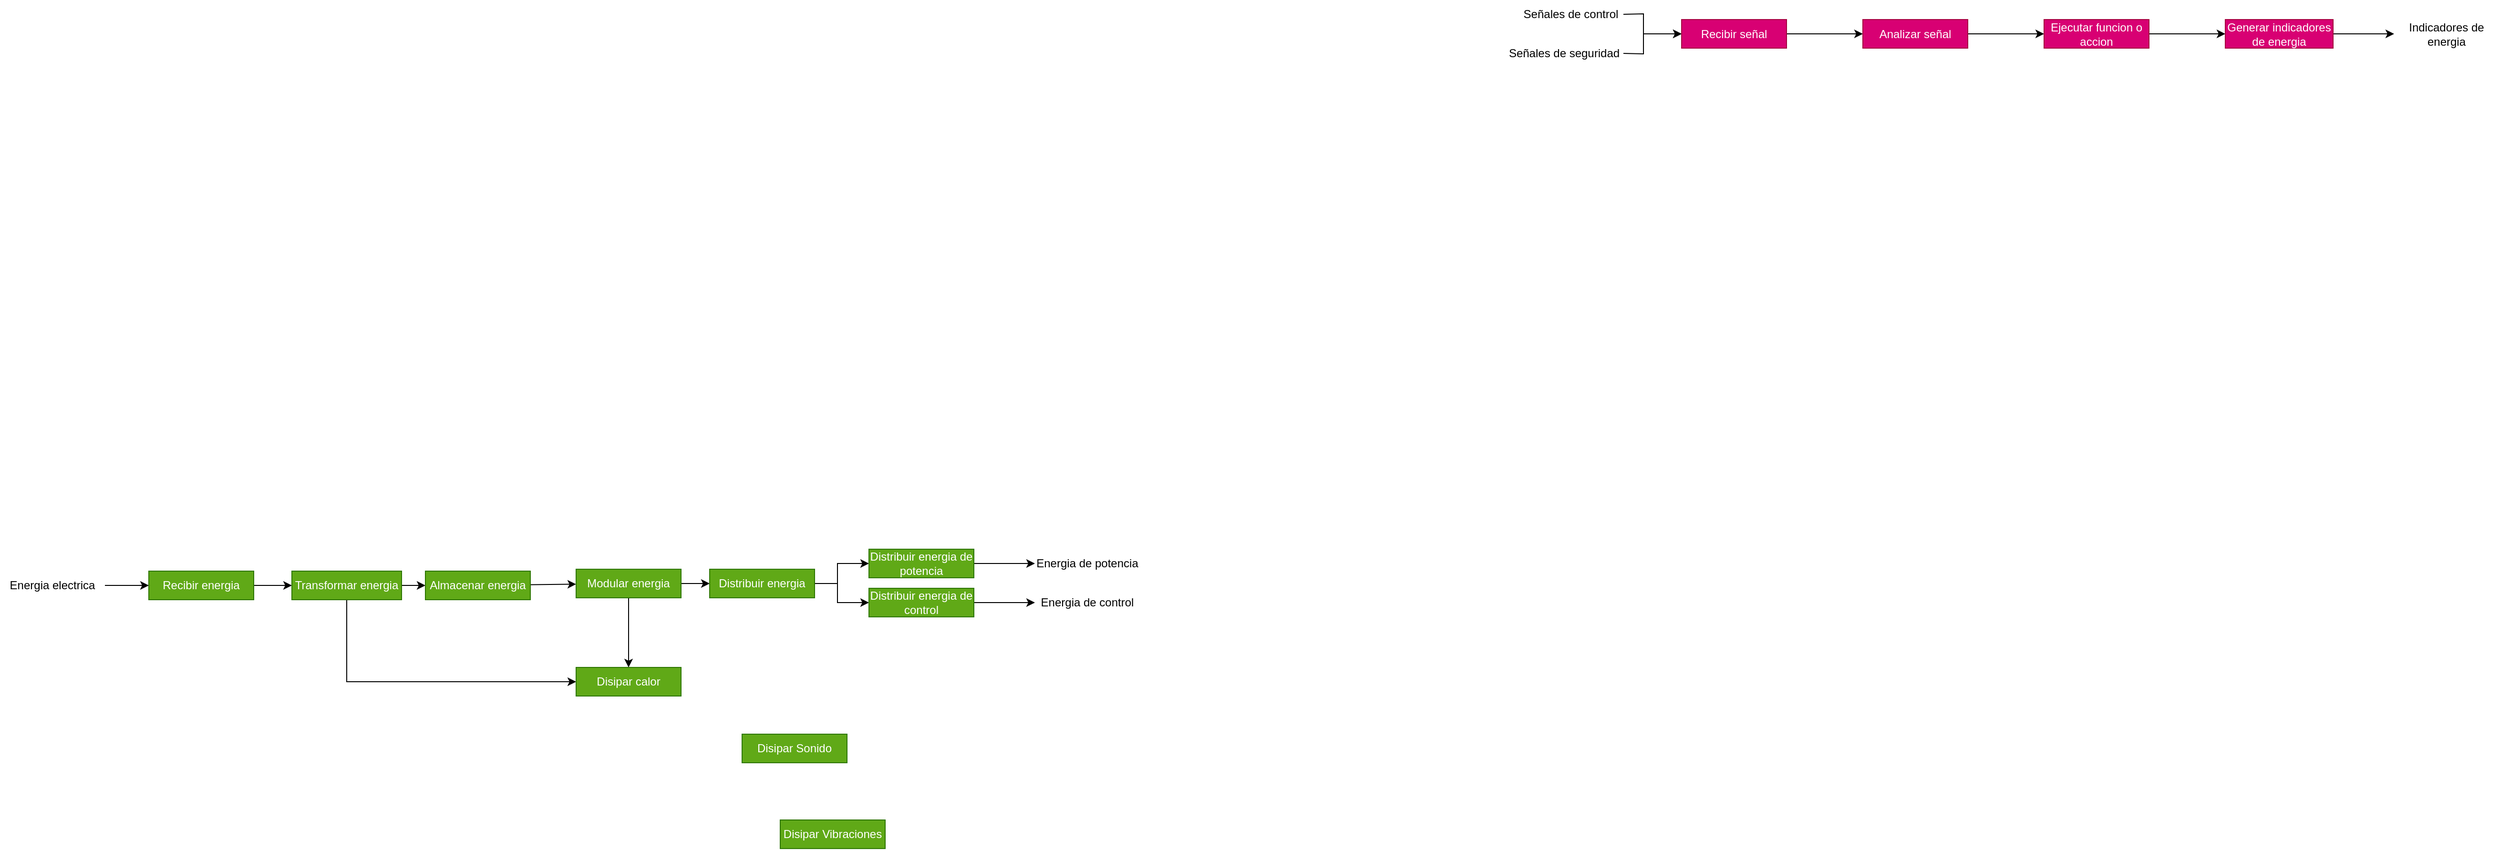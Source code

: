<mxfile version="14.8.3" type="github">
  <diagram id="gHAmOwAejJrvvXvZ88qO" name="Page-1">
    <mxGraphModel dx="-832" dy="1586" grid="1" gridSize="10" guides="1" tooltips="1" connect="1" arrows="1" fold="1" page="1" pageScale="1" pageWidth="850" pageHeight="1100" math="0" shadow="0">
      <root>
        <mxCell id="0" />
        <mxCell id="1" parent="0" />
        <mxCell id="l6ilXpsC3v9ZhkBVoFBw-1" value="" style="edgeStyle=none;rounded=0;orthogonalLoop=1;jettySize=auto;html=1;fontSize=24;" edge="1" parent="1" source="l6ilXpsC3v9ZhkBVoFBw-2" target="l6ilXpsC3v9ZhkBVoFBw-5">
          <mxGeometry relative="1" as="geometry" />
        </mxCell>
        <mxCell id="l6ilXpsC3v9ZhkBVoFBw-2" value="Recibir energia" style="rounded=0;whiteSpace=wrap;html=1;fillColor=#60a917;strokeColor=#2D7600;fontColor=#ffffff;" vertex="1" parent="1">
          <mxGeometry x="2488" y="-141" width="110" height="30" as="geometry" />
        </mxCell>
        <mxCell id="l6ilXpsC3v9ZhkBVoFBw-3" value="" style="edgeStyle=none;rounded=0;orthogonalLoop=1;jettySize=auto;html=1;fontSize=24;" edge="1" parent="1" source="l6ilXpsC3v9ZhkBVoFBw-5" target="l6ilXpsC3v9ZhkBVoFBw-7">
          <mxGeometry relative="1" as="geometry" />
        </mxCell>
        <mxCell id="l6ilXpsC3v9ZhkBVoFBw-50" style="edgeStyle=orthogonalEdgeStyle;rounded=0;orthogonalLoop=1;jettySize=auto;html=1;exitX=0.5;exitY=1;exitDx=0;exitDy=0;entryX=0;entryY=0.5;entryDx=0;entryDy=0;" edge="1" parent="1" source="l6ilXpsC3v9ZhkBVoFBw-5" target="l6ilXpsC3v9ZhkBVoFBw-46">
          <mxGeometry relative="1" as="geometry" />
        </mxCell>
        <mxCell id="l6ilXpsC3v9ZhkBVoFBw-5" value="Transformar energia" style="rounded=0;whiteSpace=wrap;html=1;fillColor=#60a917;strokeColor=#2D7600;fontColor=#ffffff;" vertex="1" parent="1">
          <mxGeometry x="2638" y="-141" width="115" height="30" as="geometry" />
        </mxCell>
        <mxCell id="l6ilXpsC3v9ZhkBVoFBw-6" value="" style="edgeStyle=none;rounded=0;orthogonalLoop=1;jettySize=auto;html=1;fontSize=24;" edge="1" parent="1" source="l6ilXpsC3v9ZhkBVoFBw-7" target="l6ilXpsC3v9ZhkBVoFBw-10">
          <mxGeometry relative="1" as="geometry" />
        </mxCell>
        <mxCell id="l6ilXpsC3v9ZhkBVoFBw-7" value="Almacenar energia" style="rounded=0;whiteSpace=wrap;html=1;fillColor=#60a917;strokeColor=#2D7600;fontColor=#ffffff;" vertex="1" parent="1">
          <mxGeometry x="2778" y="-141" width="110" height="30" as="geometry" />
        </mxCell>
        <mxCell id="l6ilXpsC3v9ZhkBVoFBw-8" value="" style="edgeStyle=none;rounded=0;orthogonalLoop=1;jettySize=auto;html=1;fontSize=24;" edge="1" parent="1" source="l6ilXpsC3v9ZhkBVoFBw-10" target="l6ilXpsC3v9ZhkBVoFBw-13">
          <mxGeometry relative="1" as="geometry" />
        </mxCell>
        <mxCell id="l6ilXpsC3v9ZhkBVoFBw-51" style="edgeStyle=orthogonalEdgeStyle;rounded=0;orthogonalLoop=1;jettySize=auto;html=1;exitX=0.5;exitY=1;exitDx=0;exitDy=0;entryX=0.5;entryY=0;entryDx=0;entryDy=0;" edge="1" parent="1" source="l6ilXpsC3v9ZhkBVoFBw-10" target="l6ilXpsC3v9ZhkBVoFBw-46">
          <mxGeometry relative="1" as="geometry" />
        </mxCell>
        <mxCell id="l6ilXpsC3v9ZhkBVoFBw-10" value="Modular energia" style="rounded=0;whiteSpace=wrap;html=1;fillColor=#60a917;strokeColor=#2D7600;fontColor=#ffffff;" vertex="1" parent="1">
          <mxGeometry x="2936" y="-143" width="110" height="30" as="geometry" />
        </mxCell>
        <mxCell id="l6ilXpsC3v9ZhkBVoFBw-11" style="edgeStyle=none;rounded=0;orthogonalLoop=1;jettySize=auto;html=1;exitX=1;exitY=0.5;exitDx=0;exitDy=0;entryX=0;entryY=0.5;entryDx=0;entryDy=0;fontSize=24;" edge="1" parent="1" source="l6ilXpsC3v9ZhkBVoFBw-13" target="l6ilXpsC3v9ZhkBVoFBw-15">
          <mxGeometry relative="1" as="geometry">
            <Array as="points">
              <mxPoint x="3210" y="-128" />
              <mxPoint x="3210" y="-149" />
            </Array>
          </mxGeometry>
        </mxCell>
        <mxCell id="l6ilXpsC3v9ZhkBVoFBw-12" style="edgeStyle=none;rounded=0;orthogonalLoop=1;jettySize=auto;html=1;exitX=1;exitY=0.5;exitDx=0;exitDy=0;entryX=0;entryY=0.5;entryDx=0;entryDy=0;fontSize=24;" edge="1" parent="1" source="l6ilXpsC3v9ZhkBVoFBw-13" target="l6ilXpsC3v9ZhkBVoFBw-17">
          <mxGeometry relative="1" as="geometry">
            <Array as="points">
              <mxPoint x="3210" y="-128" />
              <mxPoint x="3210" y="-108" />
            </Array>
          </mxGeometry>
        </mxCell>
        <mxCell id="l6ilXpsC3v9ZhkBVoFBw-13" value="Distribuir energia" style="rounded=0;whiteSpace=wrap;html=1;fillColor=#60a917;strokeColor=#2D7600;fontColor=#ffffff;" vertex="1" parent="1">
          <mxGeometry x="3076" y="-143" width="110" height="30" as="geometry" />
        </mxCell>
        <mxCell id="l6ilXpsC3v9ZhkBVoFBw-14" value="" style="edgeStyle=none;rounded=0;orthogonalLoop=1;jettySize=auto;html=1;fontSize=24;" edge="1" parent="1" source="l6ilXpsC3v9ZhkBVoFBw-15" target="l6ilXpsC3v9ZhkBVoFBw-22">
          <mxGeometry relative="1" as="geometry" />
        </mxCell>
        <mxCell id="l6ilXpsC3v9ZhkBVoFBw-15" value="Distribuir energia de potencia" style="rounded=0;whiteSpace=wrap;html=1;fillColor=#60a917;strokeColor=#2D7600;fontColor=#ffffff;" vertex="1" parent="1">
          <mxGeometry x="3243" y="-164" width="110" height="30" as="geometry" />
        </mxCell>
        <mxCell id="l6ilXpsC3v9ZhkBVoFBw-16" value="" style="edgeStyle=none;rounded=0;orthogonalLoop=1;jettySize=auto;html=1;fontSize=24;" edge="1" parent="1" source="l6ilXpsC3v9ZhkBVoFBw-17" target="l6ilXpsC3v9ZhkBVoFBw-23">
          <mxGeometry relative="1" as="geometry" />
        </mxCell>
        <mxCell id="l6ilXpsC3v9ZhkBVoFBw-17" value="Distribuir energia de control" style="rounded=0;whiteSpace=wrap;html=1;fillColor=#60a917;strokeColor=#2D7600;fontColor=#ffffff;" vertex="1" parent="1">
          <mxGeometry x="3243" y="-123" width="110" height="30" as="geometry" />
        </mxCell>
        <mxCell id="l6ilXpsC3v9ZhkBVoFBw-22" value="&lt;font color=&quot;#000000&quot;&gt;Energia de potencia&lt;/font&gt;" style="rounded=0;whiteSpace=wrap;html=1;fontColor=#ffffff;fillColor=none;strokeColor=none;" vertex="1" parent="1">
          <mxGeometry x="3417" y="-164" width="110" height="30" as="geometry" />
        </mxCell>
        <mxCell id="l6ilXpsC3v9ZhkBVoFBw-23" value="&lt;font color=&quot;#000000&quot;&gt;Energia de control&lt;/font&gt;" style="rounded=0;whiteSpace=wrap;html=1;fontColor=#ffffff;fillColor=none;strokeColor=none;" vertex="1" parent="1">
          <mxGeometry x="3417" y="-123" width="110" height="30" as="geometry" />
        </mxCell>
        <mxCell id="l6ilXpsC3v9ZhkBVoFBw-24" value="" style="edgeStyle=none;rounded=0;orthogonalLoop=1;jettySize=auto;html=1;fontSize=24;" edge="1" parent="1" source="l6ilXpsC3v9ZhkBVoFBw-25" target="l6ilXpsC3v9ZhkBVoFBw-2">
          <mxGeometry relative="1" as="geometry" />
        </mxCell>
        <mxCell id="l6ilXpsC3v9ZhkBVoFBw-25" value="&lt;font color=&quot;#000000&quot;&gt;Energia electrica&lt;/font&gt;" style="rounded=0;whiteSpace=wrap;html=1;fontColor=#ffffff;fillColor=none;strokeColor=none;" vertex="1" parent="1">
          <mxGeometry x="2332" y="-141" width="110" height="30" as="geometry" />
        </mxCell>
        <mxCell id="l6ilXpsC3v9ZhkBVoFBw-26" style="edgeStyle=none;rounded=0;orthogonalLoop=1;jettySize=auto;html=1;exitX=1;exitY=0.5;exitDx=0;exitDy=0;fontSize=24;entryX=0;entryY=0.5;entryDx=0;entryDy=0;" edge="1" parent="1" source="l6ilXpsC3v9ZhkBVoFBw-27" target="l6ilXpsC3v9ZhkBVoFBw-31">
          <mxGeometry relative="1" as="geometry">
            <mxPoint x="4075.862" y="-748.638" as="targetPoint" />
            <Array as="points">
              <mxPoint x="4055" y="-725.5" />
              <mxPoint x="4055" y="-713.5" />
              <mxPoint x="4055" y="-704.5" />
            </Array>
          </mxGeometry>
        </mxCell>
        <mxCell id="l6ilXpsC3v9ZhkBVoFBw-27" value="&lt;font color=&quot;#000000&quot;&gt;Señales de control&lt;/font&gt;" style="rounded=0;whiteSpace=wrap;html=1;fontColor=#ffffff;fillColor=none;strokeColor=none;" vertex="1" parent="1">
          <mxGeometry x="3924" y="-740" width="110" height="30" as="geometry" />
        </mxCell>
        <mxCell id="l6ilXpsC3v9ZhkBVoFBw-28" style="edgeStyle=none;rounded=0;orthogonalLoop=1;jettySize=auto;html=1;exitX=1;exitY=0.5;exitDx=0;exitDy=0;entryX=0;entryY=0.5;entryDx=0;entryDy=0;fontSize=24;" edge="1" parent="1" source="l6ilXpsC3v9ZhkBVoFBw-29" target="l6ilXpsC3v9ZhkBVoFBw-31">
          <mxGeometry relative="1" as="geometry">
            <Array as="points">
              <mxPoint x="4055" y="-683.5" />
              <mxPoint x="4055" y="-704.5" />
            </Array>
          </mxGeometry>
        </mxCell>
        <mxCell id="l6ilXpsC3v9ZhkBVoFBw-29" value="&lt;font color=&quot;#000000&quot;&gt;Señales de seguridad&lt;/font&gt;" style="rounded=0;whiteSpace=wrap;html=1;fontColor=#ffffff;fillColor=none;strokeColor=none;" vertex="1" parent="1">
          <mxGeometry x="3910" y="-699" width="124" height="30" as="geometry" />
        </mxCell>
        <mxCell id="l6ilXpsC3v9ZhkBVoFBw-30" value="" style="edgeStyle=none;rounded=0;orthogonalLoop=1;jettySize=auto;html=1;fontSize=24;" edge="1" parent="1" source="l6ilXpsC3v9ZhkBVoFBw-31" target="l6ilXpsC3v9ZhkBVoFBw-33">
          <mxGeometry relative="1" as="geometry" />
        </mxCell>
        <mxCell id="l6ilXpsC3v9ZhkBVoFBw-31" value="Recibir señal" style="rounded=0;whiteSpace=wrap;html=1;fillColor=#d80073;strokeColor=#A50040;fontColor=#ffffff;" vertex="1" parent="1">
          <mxGeometry x="4095" y="-719.5" width="110" height="30" as="geometry" />
        </mxCell>
        <mxCell id="l6ilXpsC3v9ZhkBVoFBw-32" value="" style="edgeStyle=none;rounded=0;orthogonalLoop=1;jettySize=auto;html=1;fontSize=24;" edge="1" parent="1" source="l6ilXpsC3v9ZhkBVoFBw-33" target="l6ilXpsC3v9ZhkBVoFBw-35">
          <mxGeometry relative="1" as="geometry" />
        </mxCell>
        <mxCell id="l6ilXpsC3v9ZhkBVoFBw-33" value="Analizar señal" style="rounded=0;whiteSpace=wrap;html=1;fillColor=#d80073;strokeColor=#A50040;fontColor=#ffffff;" vertex="1" parent="1">
          <mxGeometry x="4285" y="-719.5" width="110" height="30" as="geometry" />
        </mxCell>
        <mxCell id="l6ilXpsC3v9ZhkBVoFBw-34" value="" style="edgeStyle=none;rounded=0;orthogonalLoop=1;jettySize=auto;html=1;fontSize=24;" edge="1" parent="1" source="l6ilXpsC3v9ZhkBVoFBw-35" target="l6ilXpsC3v9ZhkBVoFBw-37">
          <mxGeometry relative="1" as="geometry" />
        </mxCell>
        <mxCell id="l6ilXpsC3v9ZhkBVoFBw-35" value="Ejecutar funcion o accion" style="rounded=0;whiteSpace=wrap;html=1;fillColor=#d80073;strokeColor=#A50040;fontColor=#ffffff;" vertex="1" parent="1">
          <mxGeometry x="4475" y="-719.5" width="110" height="30" as="geometry" />
        </mxCell>
        <mxCell id="l6ilXpsC3v9ZhkBVoFBw-36" value="" style="edgeStyle=none;rounded=0;orthogonalLoop=1;jettySize=auto;html=1;fontSize=24;" edge="1" parent="1" source="l6ilXpsC3v9ZhkBVoFBw-37" target="l6ilXpsC3v9ZhkBVoFBw-38">
          <mxGeometry relative="1" as="geometry" />
        </mxCell>
        <mxCell id="l6ilXpsC3v9ZhkBVoFBw-37" value="Generar indicadores de energia" style="rounded=0;whiteSpace=wrap;html=1;fillColor=#d80073;strokeColor=#A50040;fontColor=#ffffff;" vertex="1" parent="1">
          <mxGeometry x="4665" y="-719.5" width="113" height="30" as="geometry" />
        </mxCell>
        <mxCell id="l6ilXpsC3v9ZhkBVoFBw-38" value="&lt;font color=&quot;#000000&quot;&gt;Indicadores de energia&lt;/font&gt;" style="rounded=0;whiteSpace=wrap;html=1;fontColor=#ffffff;fillColor=none;strokeColor=none;" vertex="1" parent="1">
          <mxGeometry x="4842" y="-719.5" width="110" height="30" as="geometry" />
        </mxCell>
        <mxCell id="l6ilXpsC3v9ZhkBVoFBw-44" value="Disipar Sonido" style="rounded=0;whiteSpace=wrap;html=1;fillColor=#60a917;strokeColor=#2D7600;fontColor=#ffffff;" vertex="1" parent="1">
          <mxGeometry x="3110" y="30" width="110" height="30" as="geometry" />
        </mxCell>
        <mxCell id="l6ilXpsC3v9ZhkBVoFBw-45" value="Disipar Vibraciones" style="rounded=0;whiteSpace=wrap;html=1;fillColor=#60a917;strokeColor=#2D7600;fontColor=#ffffff;" vertex="1" parent="1">
          <mxGeometry x="3150" y="120" width="110" height="30" as="geometry" />
        </mxCell>
        <mxCell id="l6ilXpsC3v9ZhkBVoFBw-46" value="Disipar calor" style="rounded=0;whiteSpace=wrap;html=1;fillColor=#60a917;strokeColor=#2D7600;fontColor=#ffffff;" vertex="1" parent="1">
          <mxGeometry x="2936" y="-40" width="110" height="30" as="geometry" />
        </mxCell>
      </root>
    </mxGraphModel>
  </diagram>
</mxfile>
